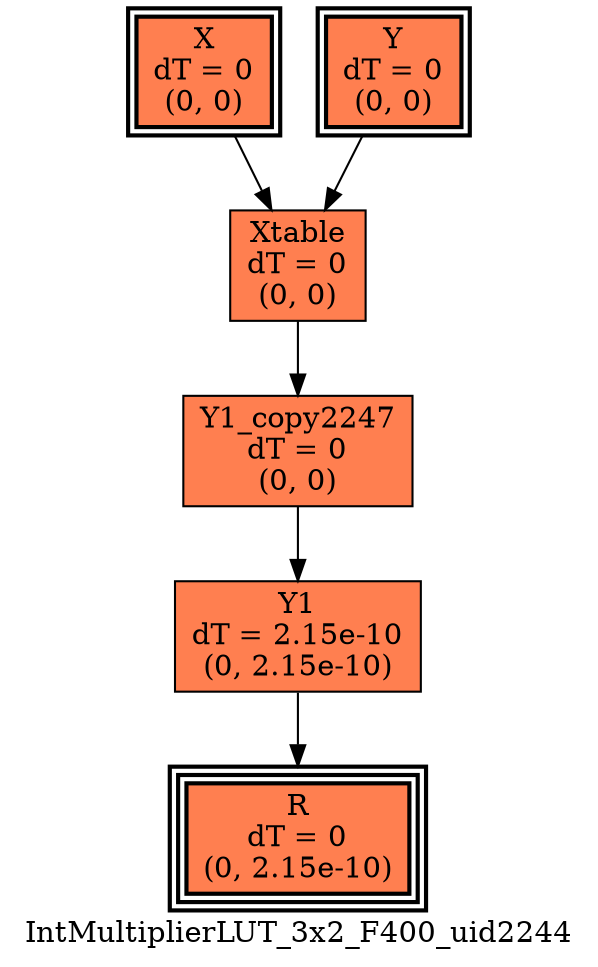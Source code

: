 digraph IntMultiplierLUT_3x2_F400_uid2244
{
	//graph drawing options
	label=IntMultiplierLUT_3x2_F400_uid2244;
	labelloc=bottom;
	labeljust=right;
	ratio=auto;
	nodesep=0.25;
	ranksep=0.5;

	//input/output signals of operator IntMultiplierLUT_3x2_F400_uid2244
	X__IntMultiplierLUT_3x2_F400_uid2244 [ label="X\ndT = 0\n(0, 0)", shape=box, color=black, style="bold, filled", fillcolor=coral, peripheries=2 ];
	Y__IntMultiplierLUT_3x2_F400_uid2244 [ label="Y\ndT = 0\n(0, 0)", shape=box, color=black, style="bold, filled", fillcolor=coral, peripheries=2 ];
	R__IntMultiplierLUT_3x2_F400_uid2244 [ label="R\ndT = 0\n(0, 2.15e-10)", shape=box, color=black, style="bold, filled", fillcolor=coral, peripheries=3 ];
	{rank=same X__IntMultiplierLUT_3x2_F400_uid2244, Y__IntMultiplierLUT_3x2_F400_uid2244};
	{rank=same R__IntMultiplierLUT_3x2_F400_uid2244};
	//internal signals of operator IntMultiplierLUT_3x2_F400_uid2244
	Xtable__IntMultiplierLUT_3x2_F400_uid2244 [ label="Xtable\ndT = 0\n(0, 0)", shape=box, color=black, style=filled, fillcolor=coral, peripheries=1 ];
	Y1__IntMultiplierLUT_3x2_F400_uid2244 [ label="Y1\ndT = 2.15e-10\n(0, 2.15e-10)", shape=box, color=black, style=filled, fillcolor=coral, peripheries=1 ];
	Y1_copy2247__IntMultiplierLUT_3x2_F400_uid2244 [ label="Y1_copy2247\ndT = 0\n(0, 0)", shape=box, color=black, style=filled, fillcolor=coral, peripheries=1 ];

	//subcomponents of operator IntMultiplierLUT_3x2_F400_uid2244

	//input and internal signal connections of operator IntMultiplierLUT_3x2_F400_uid2244
	X__IntMultiplierLUT_3x2_F400_uid2244 -> Xtable__IntMultiplierLUT_3x2_F400_uid2244 [ arrowhead=normal, arrowsize=1.0, arrowtail=normal, color=black, dir=forward  ];
	Y__IntMultiplierLUT_3x2_F400_uid2244 -> Xtable__IntMultiplierLUT_3x2_F400_uid2244 [ arrowhead=normal, arrowsize=1.0, arrowtail=normal, color=black, dir=forward  ];
	Xtable__IntMultiplierLUT_3x2_F400_uid2244 -> Y1_copy2247__IntMultiplierLUT_3x2_F400_uid2244 [ arrowhead=normal, arrowsize=1.0, arrowtail=normal, color=black, dir=forward  ];
	Y1__IntMultiplierLUT_3x2_F400_uid2244 -> R__IntMultiplierLUT_3x2_F400_uid2244 [ arrowhead=normal, arrowsize=1.0, arrowtail=normal, color=black, dir=forward  ];
	Y1_copy2247__IntMultiplierLUT_3x2_F400_uid2244 -> Y1__IntMultiplierLUT_3x2_F400_uid2244 [ arrowhead=normal, arrowsize=1.0, arrowtail=normal, color=black, dir=forward  ];
}

